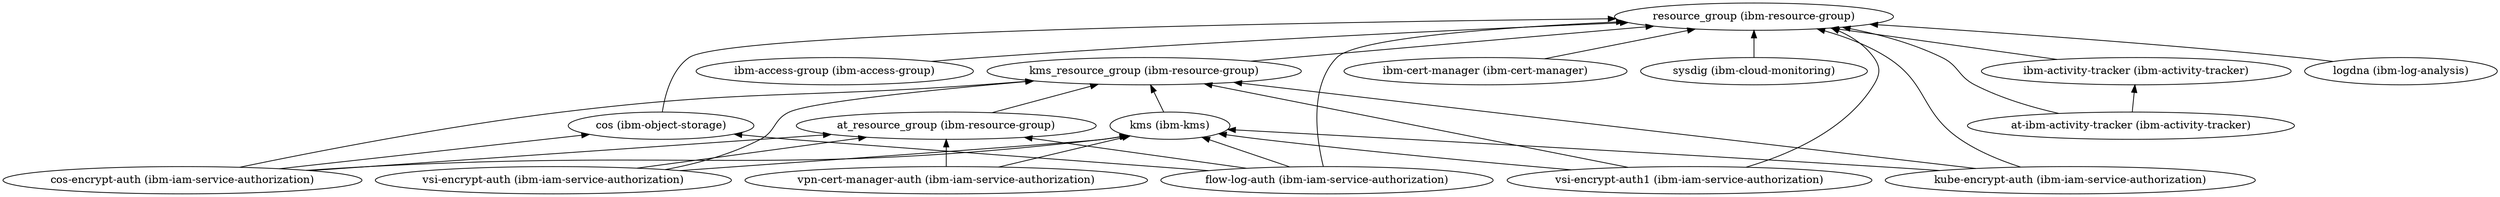 digraph {
    rankdir="BT"
    "at_resource_group (ibm-resource-group)" -> "kms_resource_group (ibm-resource-group)"
"at_resource_group (ibm-resource-group)"
"kms_resource_group (ibm-resource-group)" -> "resource_group (ibm-resource-group)"
"kms_resource_group (ibm-resource-group)"
"resource_group (ibm-resource-group)"
"ibm-access-group (ibm-access-group)" -> "resource_group (ibm-resource-group)"
"ibm-access-group (ibm-access-group)"
"ibm-activity-tracker (ibm-activity-tracker)" -> "resource_group (ibm-resource-group)"
"ibm-activity-tracker (ibm-activity-tracker)"
"at-ibm-activity-tracker (ibm-activity-tracker)" -> "resource_group (ibm-resource-group)"
"at-ibm-activity-tracker (ibm-activity-tracker)" -> "ibm-activity-tracker (ibm-activity-tracker)"
"at-ibm-activity-tracker (ibm-activity-tracker)"
"ibm-cert-manager (ibm-cert-manager)" -> "resource_group (ibm-resource-group)"
"ibm-cert-manager (ibm-cert-manager)"
"sysdig (ibm-cloud-monitoring)" -> "resource_group (ibm-resource-group)"
"sysdig (ibm-cloud-monitoring)"
"vsi-encrypt-auth (ibm-iam-service-authorization)" -> "kms (ibm-kms)"
"vsi-encrypt-auth (ibm-iam-service-authorization)" -> "at_resource_group (ibm-resource-group)"
"vsi-encrypt-auth (ibm-iam-service-authorization)" -> "kms_resource_group (ibm-resource-group)"
"vsi-encrypt-auth (ibm-iam-service-authorization)"
"kms (ibm-kms)" -> "kms_resource_group (ibm-resource-group)"
"kms (ibm-kms)"
"cos-encrypt-auth (ibm-iam-service-authorization)" -> "cos (ibm-object-storage)"
"cos-encrypt-auth (ibm-iam-service-authorization)" -> "at_resource_group (ibm-resource-group)"
"cos-encrypt-auth (ibm-iam-service-authorization)" -> "kms (ibm-kms)"
"cos-encrypt-auth (ibm-iam-service-authorization)" -> "kms_resource_group (ibm-resource-group)"
"cos-encrypt-auth (ibm-iam-service-authorization)"
"cos (ibm-object-storage)" -> "resource_group (ibm-resource-group)"
"cos (ibm-object-storage)"
"flow-log-auth (ibm-iam-service-authorization)" -> "kms (ibm-kms)"
"flow-log-auth (ibm-iam-service-authorization)" -> "at_resource_group (ibm-resource-group)"
"flow-log-auth (ibm-iam-service-authorization)" -> "cos (ibm-object-storage)"
"flow-log-auth (ibm-iam-service-authorization)" -> "resource_group (ibm-resource-group)"
"flow-log-auth (ibm-iam-service-authorization)"
"vsi-encrypt-auth1 (ibm-iam-service-authorization)" -> "kms (ibm-kms)"
"vsi-encrypt-auth1 (ibm-iam-service-authorization)" -> "resource_group (ibm-resource-group)"
"vsi-encrypt-auth1 (ibm-iam-service-authorization)" -> "kms_resource_group (ibm-resource-group)"
"vsi-encrypt-auth1 (ibm-iam-service-authorization)"
"kube-encrypt-auth (ibm-iam-service-authorization)" -> "kms (ibm-kms)"
"kube-encrypt-auth (ibm-iam-service-authorization)" -> "resource_group (ibm-resource-group)"
"kube-encrypt-auth (ibm-iam-service-authorization)" -> "kms_resource_group (ibm-resource-group)"
"kube-encrypt-auth (ibm-iam-service-authorization)"
"vpn-cert-manager-auth (ibm-iam-service-authorization)" -> "kms (ibm-kms)"
"vpn-cert-manager-auth (ibm-iam-service-authorization)" -> "at_resource_group (ibm-resource-group)"
"vpn-cert-manager-auth (ibm-iam-service-authorization)"
"logdna (ibm-log-analysis)" -> "resource_group (ibm-resource-group)"
"logdna (ibm-log-analysis)"
  }